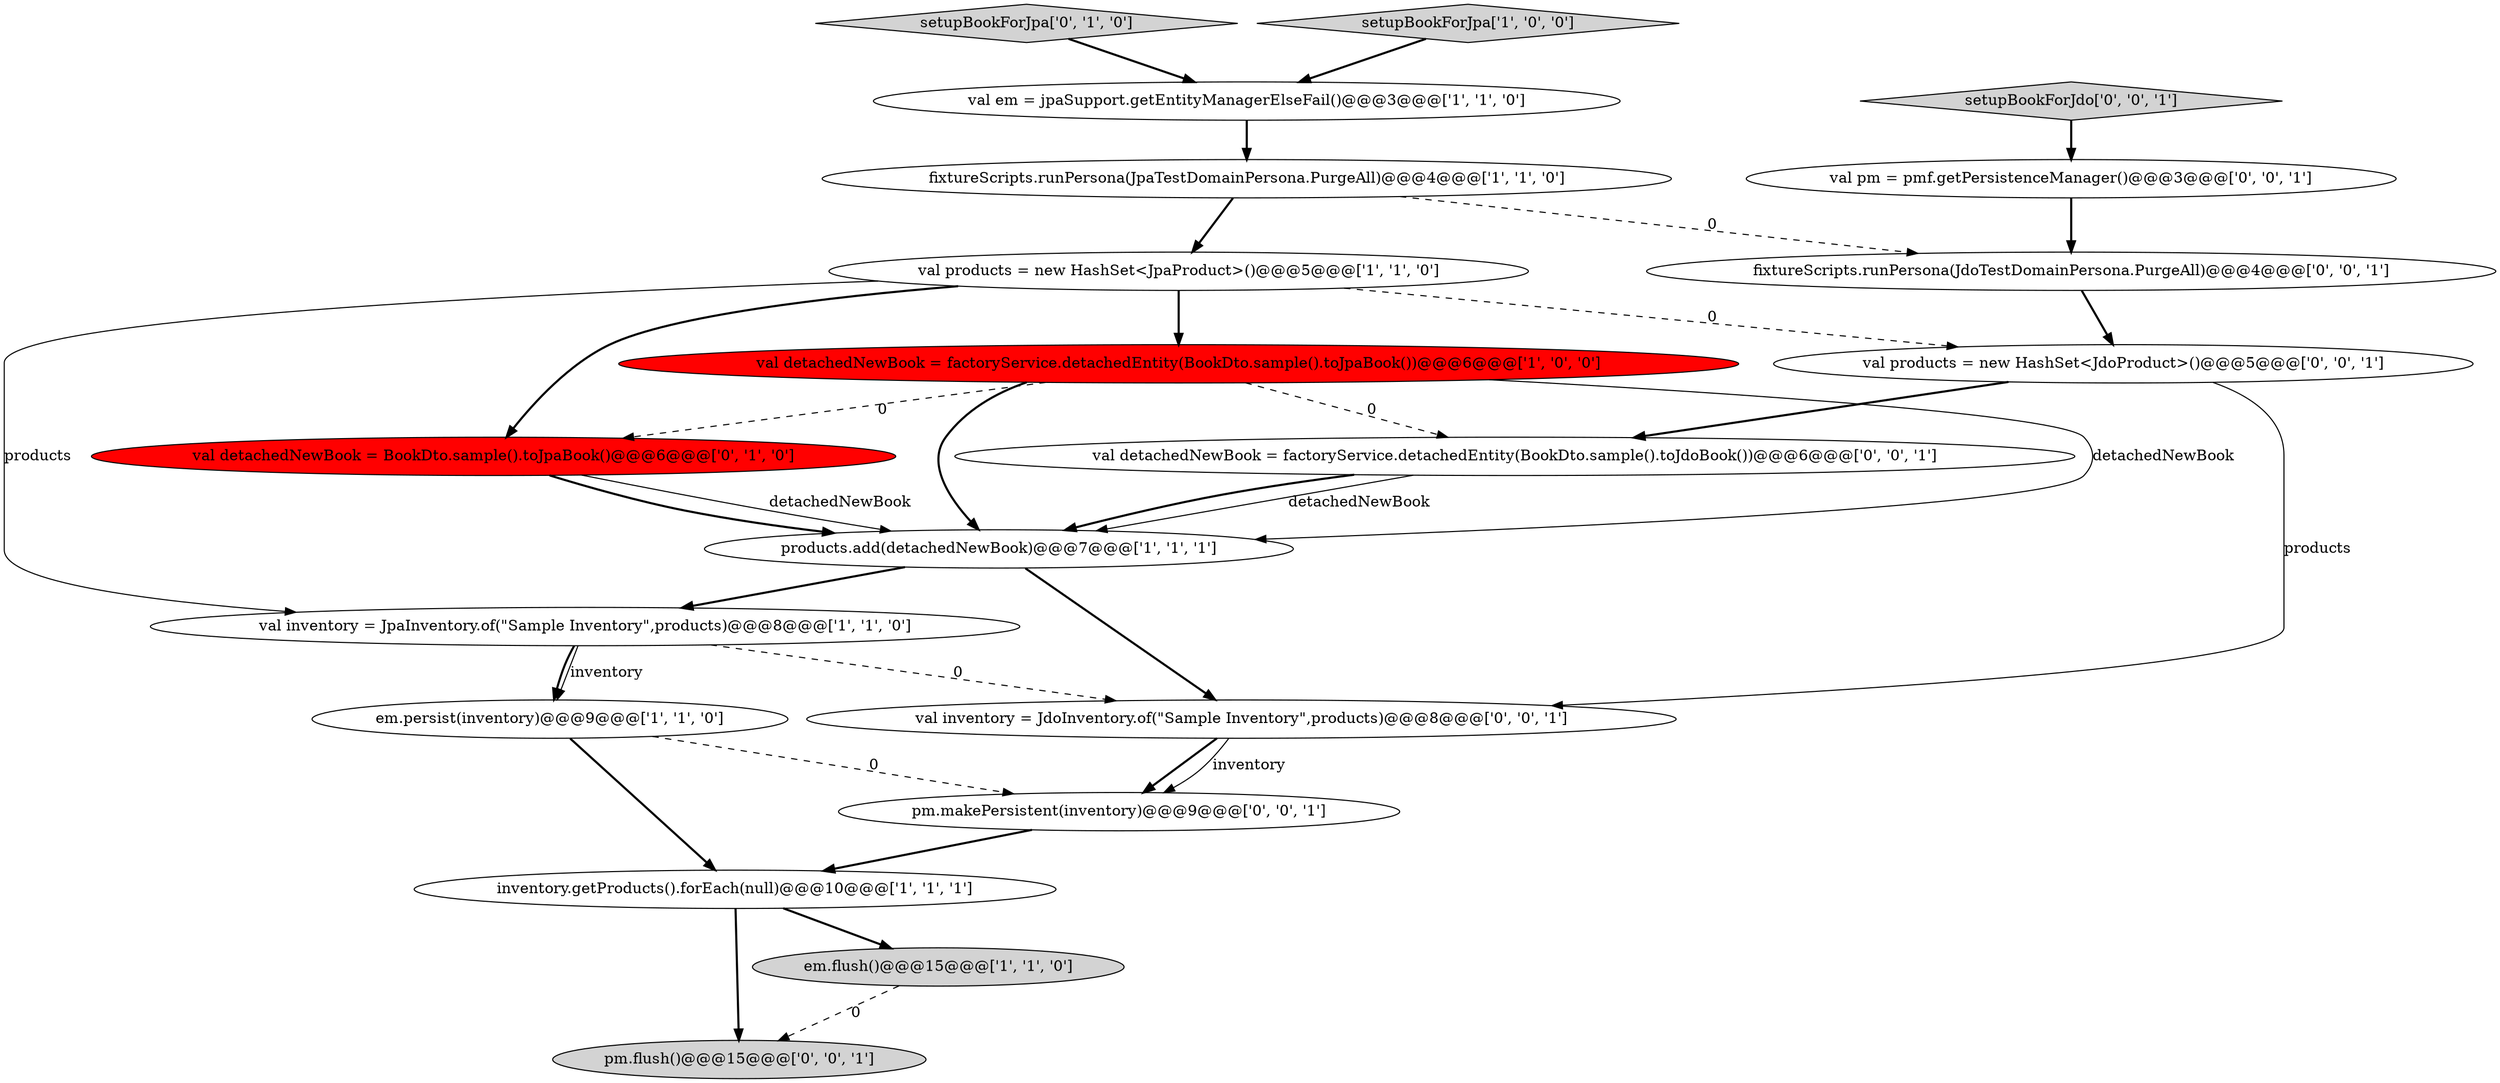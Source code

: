 digraph {
5 [style = filled, label = "fixtureScripts.runPersona(JpaTestDomainPersona.PurgeAll)@@@4@@@['1', '1', '0']", fillcolor = white, shape = ellipse image = "AAA0AAABBB1BBB"];
2 [style = filled, label = "val products = new HashSet<JpaProduct>()@@@5@@@['1', '1', '0']", fillcolor = white, shape = ellipse image = "AAA0AAABBB1BBB"];
6 [style = filled, label = "inventory.getProducts().forEach(null)@@@10@@@['1', '1', '1']", fillcolor = white, shape = ellipse image = "AAA0AAABBB1BBB"];
16 [style = filled, label = "pm.flush()@@@15@@@['0', '0', '1']", fillcolor = lightgray, shape = ellipse image = "AAA0AAABBB3BBB"];
13 [style = filled, label = "pm.makePersistent(inventory)@@@9@@@['0', '0', '1']", fillcolor = white, shape = ellipse image = "AAA0AAABBB3BBB"];
14 [style = filled, label = "val detachedNewBook = factoryService.detachedEntity(BookDto.sample().toJdoBook())@@@6@@@['0', '0', '1']", fillcolor = white, shape = ellipse image = "AAA0AAABBB3BBB"];
17 [style = filled, label = "fixtureScripts.runPersona(JdoTestDomainPersona.PurgeAll)@@@4@@@['0', '0', '1']", fillcolor = white, shape = ellipse image = "AAA0AAABBB3BBB"];
9 [style = filled, label = "em.flush()@@@15@@@['1', '1', '0']", fillcolor = lightgray, shape = ellipse image = "AAA0AAABBB1BBB"];
18 [style = filled, label = "val pm = pmf.getPersistenceManager()@@@3@@@['0', '0', '1']", fillcolor = white, shape = ellipse image = "AAA0AAABBB3BBB"];
4 [style = filled, label = "em.persist(inventory)@@@9@@@['1', '1', '0']", fillcolor = white, shape = ellipse image = "AAA0AAABBB1BBB"];
0 [style = filled, label = "products.add(detachedNewBook)@@@7@@@['1', '1', '1']", fillcolor = white, shape = ellipse image = "AAA0AAABBB1BBB"];
1 [style = filled, label = "val em = jpaSupport.getEntityManagerElseFail()@@@3@@@['1', '1', '0']", fillcolor = white, shape = ellipse image = "AAA0AAABBB1BBB"];
10 [style = filled, label = "setupBookForJpa['0', '1', '0']", fillcolor = lightgray, shape = diamond image = "AAA0AAABBB2BBB"];
11 [style = filled, label = "val detachedNewBook = BookDto.sample().toJpaBook()@@@6@@@['0', '1', '0']", fillcolor = red, shape = ellipse image = "AAA1AAABBB2BBB"];
12 [style = filled, label = "setupBookForJdo['0', '0', '1']", fillcolor = lightgray, shape = diamond image = "AAA0AAABBB3BBB"];
3 [style = filled, label = "setupBookForJpa['1', '0', '0']", fillcolor = lightgray, shape = diamond image = "AAA0AAABBB1BBB"];
15 [style = filled, label = "val inventory = JdoInventory.of(\"Sample Inventory\",products)@@@8@@@['0', '0', '1']", fillcolor = white, shape = ellipse image = "AAA0AAABBB3BBB"];
8 [style = filled, label = "val inventory = JpaInventory.of(\"Sample Inventory\",products)@@@8@@@['1', '1', '0']", fillcolor = white, shape = ellipse image = "AAA0AAABBB1BBB"];
19 [style = filled, label = "val products = new HashSet<JdoProduct>()@@@5@@@['0', '0', '1']", fillcolor = white, shape = ellipse image = "AAA0AAABBB3BBB"];
7 [style = filled, label = "val detachedNewBook = factoryService.detachedEntity(BookDto.sample().toJpaBook())@@@6@@@['1', '0', '0']", fillcolor = red, shape = ellipse image = "AAA1AAABBB1BBB"];
1->5 [style = bold, label=""];
15->13 [style = bold, label=""];
2->19 [style = dashed, label="0"];
9->16 [style = dashed, label="0"];
3->1 [style = bold, label=""];
14->0 [style = solid, label="detachedNewBook"];
4->6 [style = bold, label=""];
15->13 [style = solid, label="inventory"];
7->14 [style = dashed, label="0"];
2->8 [style = solid, label="products"];
8->15 [style = dashed, label="0"];
7->11 [style = dashed, label="0"];
18->17 [style = bold, label=""];
8->4 [style = solid, label="inventory"];
19->15 [style = solid, label="products"];
7->0 [style = bold, label=""];
17->19 [style = bold, label=""];
0->15 [style = bold, label=""];
5->2 [style = bold, label=""];
11->0 [style = bold, label=""];
19->14 [style = bold, label=""];
5->17 [style = dashed, label="0"];
14->0 [style = bold, label=""];
6->16 [style = bold, label=""];
11->0 [style = solid, label="detachedNewBook"];
12->18 [style = bold, label=""];
0->8 [style = bold, label=""];
2->7 [style = bold, label=""];
8->4 [style = bold, label=""];
6->9 [style = bold, label=""];
13->6 [style = bold, label=""];
4->13 [style = dashed, label="0"];
10->1 [style = bold, label=""];
7->0 [style = solid, label="detachedNewBook"];
2->11 [style = bold, label=""];
}
